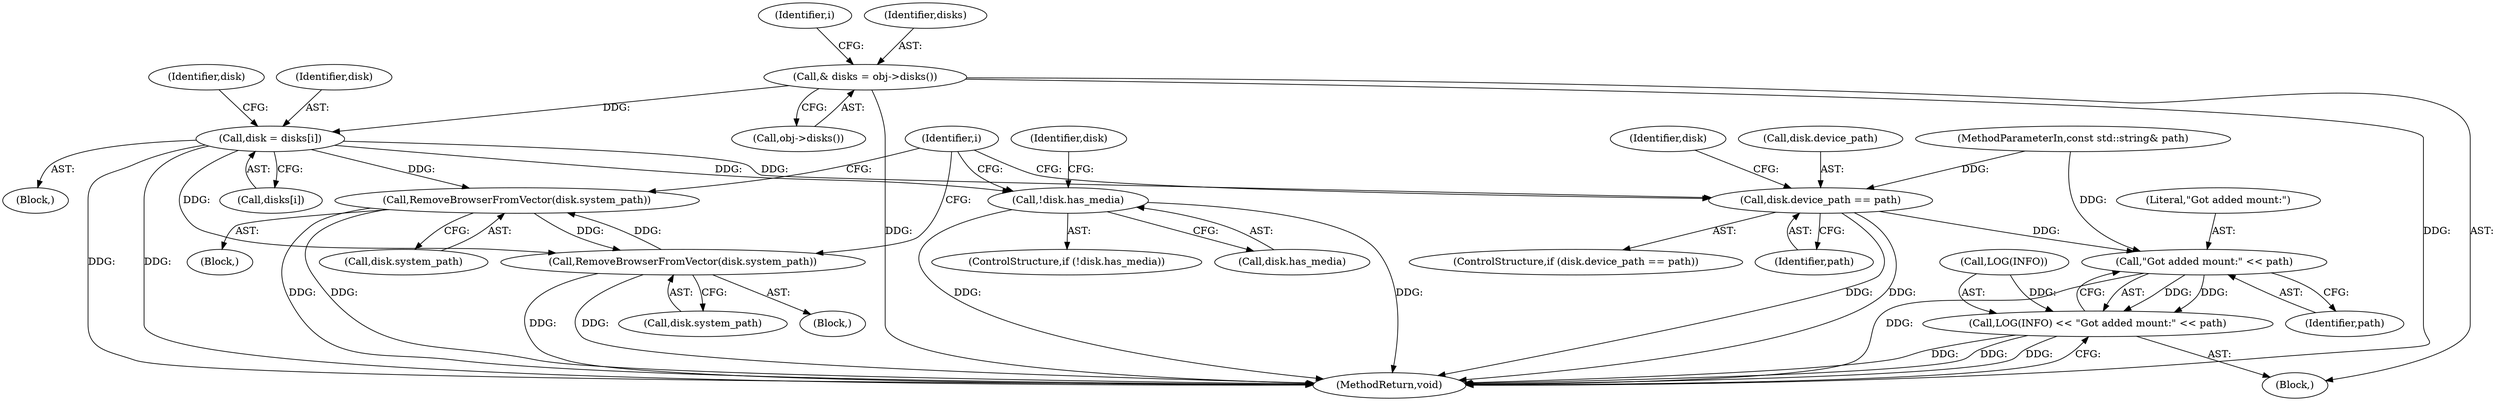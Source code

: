 digraph "0_Chrome_647c3a9f217a9236052e18c7b032669863dd1734@array" {
"1000126" [label="(Call,disk = disks[i])"];
"1000111" [label="(Call,& disks = obj->disks())"];
"1000132" [label="(Call,disk.device_path == path)"];
"1000166" [label="(Call,\"Got added mount:\" << path)"];
"1000163" [label="(Call,LOG(INFO) << \"Got added mount:\" << path)"];
"1000144" [label="(Call,!disk.has_media)"];
"1000149" [label="(Call,RemoveBrowserFromVector(disk.system_path))"];
"1000159" [label="(Call,RemoveBrowserFromVector(disk.system_path))"];
"1000117" [label="(Identifier,i)"];
"1000140" [label="(Identifier,disk)"];
"1000103" [label="(MethodParameterIn,const std::string& path)"];
"1000168" [label="(Identifier,path)"];
"1000123" [label="(Identifier,i)"];
"1000163" [label="(Call,LOG(INFO) << \"Got added mount:\" << path)"];
"1000136" [label="(Identifier,path)"];
"1000325" [label="(MethodReturn,void)"];
"1000150" [label="(Call,disk.system_path)"];
"1000113" [label="(Call,obj->disks())"];
"1000151" [label="(Identifier,disk)"];
"1000164" [label="(Call,LOG(INFO))"];
"1000111" [label="(Call,& disks = obj->disks())"];
"1000160" [label="(Call,disk.system_path)"];
"1000112" [label="(Identifier,disks)"];
"1000131" [label="(ControlStructure,if (disk.device_path == path))"];
"1000133" [label="(Call,disk.device_path)"];
"1000134" [label="(Identifier,disk)"];
"1000149" [label="(Call,RemoveBrowserFromVector(disk.system_path))"];
"1000145" [label="(Call,disk.has_media)"];
"1000128" [label="(Call,disks[i])"];
"1000126" [label="(Call,disk = disks[i])"];
"1000132" [label="(Call,disk.device_path == path)"];
"1000158" [label="(Block,)"];
"1000167" [label="(Literal,\"Got added mount:\")"];
"1000127" [label="(Identifier,disk)"];
"1000148" [label="(Block,)"];
"1000159" [label="(Call,RemoveBrowserFromVector(disk.system_path))"];
"1000166" [label="(Call,\"Got added mount:\" << path)"];
"1000143" [label="(ControlStructure,if (!disk.has_media))"];
"1000109" [label="(Block,)"];
"1000124" [label="(Block,)"];
"1000144" [label="(Call,!disk.has_media)"];
"1000126" -> "1000124"  [label="AST: "];
"1000126" -> "1000128"  [label="CFG: "];
"1000127" -> "1000126"  [label="AST: "];
"1000128" -> "1000126"  [label="AST: "];
"1000134" -> "1000126"  [label="CFG: "];
"1000126" -> "1000325"  [label="DDG: "];
"1000126" -> "1000325"  [label="DDG: "];
"1000111" -> "1000126"  [label="DDG: "];
"1000126" -> "1000132"  [label="DDG: "];
"1000126" -> "1000144"  [label="DDG: "];
"1000126" -> "1000149"  [label="DDG: "];
"1000126" -> "1000159"  [label="DDG: "];
"1000111" -> "1000109"  [label="AST: "];
"1000111" -> "1000113"  [label="CFG: "];
"1000112" -> "1000111"  [label="AST: "];
"1000113" -> "1000111"  [label="AST: "];
"1000117" -> "1000111"  [label="CFG: "];
"1000111" -> "1000325"  [label="DDG: "];
"1000111" -> "1000325"  [label="DDG: "];
"1000132" -> "1000131"  [label="AST: "];
"1000132" -> "1000136"  [label="CFG: "];
"1000133" -> "1000132"  [label="AST: "];
"1000136" -> "1000132"  [label="AST: "];
"1000140" -> "1000132"  [label="CFG: "];
"1000123" -> "1000132"  [label="CFG: "];
"1000132" -> "1000325"  [label="DDG: "];
"1000132" -> "1000325"  [label="DDG: "];
"1000103" -> "1000132"  [label="DDG: "];
"1000132" -> "1000166"  [label="DDG: "];
"1000166" -> "1000163"  [label="AST: "];
"1000166" -> "1000168"  [label="CFG: "];
"1000167" -> "1000166"  [label="AST: "];
"1000168" -> "1000166"  [label="AST: "];
"1000163" -> "1000166"  [label="CFG: "];
"1000166" -> "1000325"  [label="DDG: "];
"1000166" -> "1000163"  [label="DDG: "];
"1000166" -> "1000163"  [label="DDG: "];
"1000103" -> "1000166"  [label="DDG: "];
"1000163" -> "1000109"  [label="AST: "];
"1000164" -> "1000163"  [label="AST: "];
"1000325" -> "1000163"  [label="CFG: "];
"1000163" -> "1000325"  [label="DDG: "];
"1000163" -> "1000325"  [label="DDG: "];
"1000163" -> "1000325"  [label="DDG: "];
"1000164" -> "1000163"  [label="DDG: "];
"1000144" -> "1000143"  [label="AST: "];
"1000144" -> "1000145"  [label="CFG: "];
"1000145" -> "1000144"  [label="AST: "];
"1000151" -> "1000144"  [label="CFG: "];
"1000123" -> "1000144"  [label="CFG: "];
"1000144" -> "1000325"  [label="DDG: "];
"1000144" -> "1000325"  [label="DDG: "];
"1000149" -> "1000148"  [label="AST: "];
"1000149" -> "1000150"  [label="CFG: "];
"1000150" -> "1000149"  [label="AST: "];
"1000123" -> "1000149"  [label="CFG: "];
"1000149" -> "1000325"  [label="DDG: "];
"1000149" -> "1000325"  [label="DDG: "];
"1000159" -> "1000149"  [label="DDG: "];
"1000149" -> "1000159"  [label="DDG: "];
"1000159" -> "1000158"  [label="AST: "];
"1000159" -> "1000160"  [label="CFG: "];
"1000160" -> "1000159"  [label="AST: "];
"1000123" -> "1000159"  [label="CFG: "];
"1000159" -> "1000325"  [label="DDG: "];
"1000159" -> "1000325"  [label="DDG: "];
}
